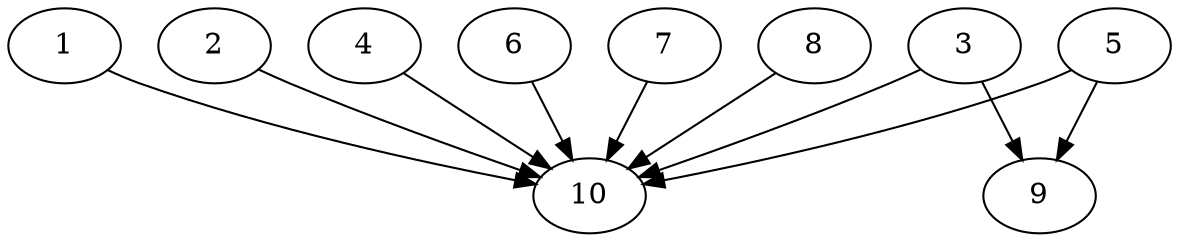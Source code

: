 // DAG automatically generated by daggen at Thu Oct  3 13:58:06 2019
// ./daggen --dot -n 10 --ccr 0.3 --fat 0.9 --regular 0.7 --density 0.9 --mindata 5242880 --maxdata 52428800 
digraph G {
  1 [size="146182827", alpha="0.06", expect_size="43854848"] 
  1 -> 10 [size ="43854848"]
  2 [size="60958720", alpha="0.14", expect_size="18287616"] 
  2 -> 10 [size ="18287616"]
  3 [size="100430507", alpha="0.06", expect_size="30129152"] 
  3 -> 9 [size ="30129152"]
  3 -> 10 [size ="30129152"]
  4 [size="138342400", alpha="0.06", expect_size="41502720"] 
  4 -> 10 [size ="41502720"]
  5 [size="131048107", alpha="0.16", expect_size="39314432"] 
  5 -> 9 [size ="39314432"]
  5 -> 10 [size ="39314432"]
  6 [size="23794347", alpha="0.07", expect_size="7138304"] 
  6 -> 10 [size ="7138304"]
  7 [size="50029227", alpha="0.07", expect_size="15008768"] 
  7 -> 10 [size ="15008768"]
  8 [size="40789333", alpha="0.06", expect_size="12236800"] 
  8 -> 10 [size ="12236800"]
  9 [size="36570453", alpha="0.00", expect_size="10971136"] 
  10 [size="39260160", alpha="0.19", expect_size="11778048"] 
}
